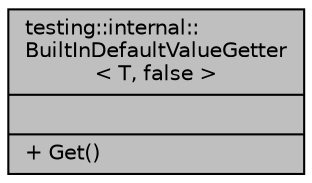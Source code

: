 digraph "testing::internal::BuiltInDefaultValueGetter&lt; T, false &gt;"
{
 // INTERACTIVE_SVG=YES
 // LATEX_PDF_SIZE
  edge [fontname="Helvetica",fontsize="10",labelfontname="Helvetica",labelfontsize="10"];
  node [fontname="Helvetica",fontsize="10",shape=record];
  Node1 [label="{testing::internal::\lBuiltInDefaultValueGetter\l\< T, false \>\n||+ Get()\l}",height=0.2,width=0.4,color="black", fillcolor="grey75", style="filled", fontcolor="black",tooltip=" "];
}
